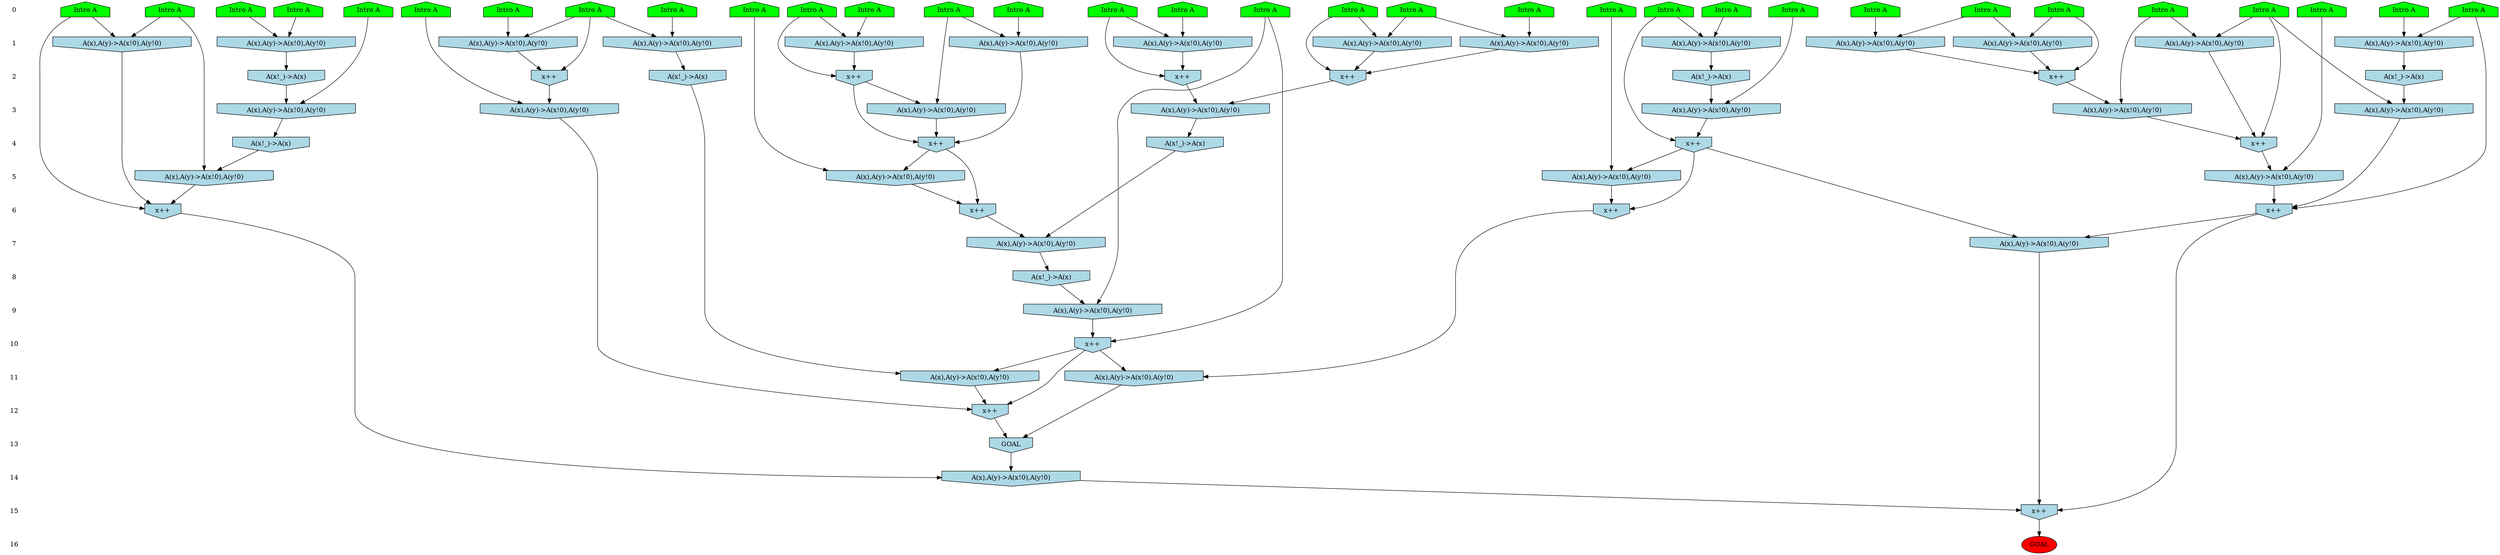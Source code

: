 /* Compression of 1 causal flows obtained in average at 2.461410E+00 t.u */
/* Compressed causal flows were: [734] */
digraph G{
 ranksep=.5 ; 
{ rank = same ; "0" [shape=plaintext] ; node_1 [label ="Intro A", shape=house, style=filled, fillcolor=green] ;
node_2 [label ="Intro A", shape=house, style=filled, fillcolor=green] ;
node_3 [label ="Intro A", shape=house, style=filled, fillcolor=green] ;
node_4 [label ="Intro A", shape=house, style=filled, fillcolor=green] ;
node_5 [label ="Intro A", shape=house, style=filled, fillcolor=green] ;
node_6 [label ="Intro A", shape=house, style=filled, fillcolor=green] ;
node_7 [label ="Intro A", shape=house, style=filled, fillcolor=green] ;
node_8 [label ="Intro A", shape=house, style=filled, fillcolor=green] ;
node_9 [label ="Intro A", shape=house, style=filled, fillcolor=green] ;
node_10 [label ="Intro A", shape=house, style=filled, fillcolor=green] ;
node_11 [label ="Intro A", shape=house, style=filled, fillcolor=green] ;
node_12 [label ="Intro A", shape=house, style=filled, fillcolor=green] ;
node_13 [label ="Intro A", shape=house, style=filled, fillcolor=green] ;
node_14 [label ="Intro A", shape=house, style=filled, fillcolor=green] ;
node_15 [label ="Intro A", shape=house, style=filled, fillcolor=green] ;
node_16 [label ="Intro A", shape=house, style=filled, fillcolor=green] ;
node_17 [label ="Intro A", shape=house, style=filled, fillcolor=green] ;
node_18 [label ="Intro A", shape=house, style=filled, fillcolor=green] ;
node_19 [label ="Intro A", shape=house, style=filled, fillcolor=green] ;
node_20 [label ="Intro A", shape=house, style=filled, fillcolor=green] ;
node_21 [label ="Intro A", shape=house, style=filled, fillcolor=green] ;
node_22 [label ="Intro A", shape=house, style=filled, fillcolor=green] ;
node_23 [label ="Intro A", shape=house, style=filled, fillcolor=green] ;
node_24 [label ="Intro A", shape=house, style=filled, fillcolor=green] ;
node_25 [label ="Intro A", shape=house, style=filled, fillcolor=green] ;
node_26 [label ="Intro A", shape=house, style=filled, fillcolor=green] ;
node_27 [label ="Intro A", shape=house, style=filled, fillcolor=green] ;
node_28 [label ="Intro A", shape=house, style=filled, fillcolor=green] ;
node_29 [label ="Intro A", shape=house, style=filled, fillcolor=green] ;
node_30 [label ="Intro A", shape=house, style=filled, fillcolor=green] ;
node_31 [label ="Intro A", shape=house, style=filled, fillcolor=green] ;
node_32 [label ="Intro A", shape=house, style=filled, fillcolor=green] ;
}
{ rank = same ; "1" [shape=plaintext] ; node_33 [label="A(x),A(y)->A(x!0),A(y!0)", shape=invhouse, style=filled, fillcolor = lightblue] ;
node_34 [label="A(x),A(y)->A(x!0),A(y!0)", shape=invhouse, style=filled, fillcolor = lightblue] ;
node_35 [label="A(x),A(y)->A(x!0),A(y!0)", shape=invhouse, style=filled, fillcolor = lightblue] ;
node_36 [label="A(x),A(y)->A(x!0),A(y!0)", shape=invhouse, style=filled, fillcolor = lightblue] ;
node_37 [label="A(x),A(y)->A(x!0),A(y!0)", shape=invhouse, style=filled, fillcolor = lightblue] ;
node_38 [label="A(x),A(y)->A(x!0),A(y!0)", shape=invhouse, style=filled, fillcolor = lightblue] ;
node_39 [label="A(x),A(y)->A(x!0),A(y!0)", shape=invhouse, style=filled, fillcolor = lightblue] ;
node_41 [label="A(x),A(y)->A(x!0),A(y!0)", shape=invhouse, style=filled, fillcolor = lightblue] ;
node_43 [label="A(x),A(y)->A(x!0),A(y!0)", shape=invhouse, style=filled, fillcolor = lightblue] ;
node_45 [label="A(x),A(y)->A(x!0),A(y!0)", shape=invhouse, style=filled, fillcolor = lightblue] ;
node_49 [label="A(x),A(y)->A(x!0),A(y!0)", shape=invhouse, style=filled, fillcolor = lightblue] ;
node_53 [label="A(x),A(y)->A(x!0),A(y!0)", shape=invhouse, style=filled, fillcolor = lightblue] ;
node_59 [label="A(x),A(y)->A(x!0),A(y!0)", shape=invhouse, style=filled, fillcolor = lightblue] ;
node_68 [label="A(x),A(y)->A(x!0),A(y!0)", shape=invhouse, style=filled, fillcolor = lightblue] ;
}
{ rank = same ; "2" [shape=plaintext] ; node_40 [label="x++", shape=invhouse, style=filled, fillcolor = lightblue] ;
node_42 [label="x++", shape=invhouse, style=filled, fillcolor = lightblue] ;
node_44 [label="A(x!_)->A(x)", shape=invhouse, style=filled, fillcolor = lightblue] ;
node_46 [label="x++", shape=invhouse, style=filled, fillcolor = lightblue] ;
node_47 [label="A(x!_)->A(x)", shape=invhouse, style=filled, fillcolor = lightblue] ;
node_48 [label="A(x!_)->A(x)", shape=invhouse, style=filled, fillcolor = lightblue] ;
node_52 [label="x++", shape=invhouse, style=filled, fillcolor = lightblue] ;
node_60 [label="x++", shape=invhouse, style=filled, fillcolor = lightblue] ;
node_72 [label="A(x!_)->A(x)", shape=invhouse, style=filled, fillcolor = lightblue] ;
}
{ rank = same ; "3" [shape=plaintext] ; node_50 [label="A(x),A(y)->A(x!0),A(y!0)", shape=invhouse, style=filled, fillcolor = lightblue] ;
node_51 [label="A(x),A(y)->A(x!0),A(y!0)", shape=invhouse, style=filled, fillcolor = lightblue] ;
node_55 [label="A(x),A(y)->A(x!0),A(y!0)", shape=invhouse, style=filled, fillcolor = lightblue] ;
node_61 [label="A(x),A(y)->A(x!0),A(y!0)", shape=invhouse, style=filled, fillcolor = lightblue] ;
node_62 [label="A(x),A(y)->A(x!0),A(y!0)", shape=invhouse, style=filled, fillcolor = lightblue] ;
node_66 [label="A(x),A(y)->A(x!0),A(y!0)", shape=invhouse, style=filled, fillcolor = lightblue] ;
node_67 [label="A(x),A(y)->A(x!0),A(y!0)", shape=invhouse, style=filled, fillcolor = lightblue] ;
}
{ rank = same ; "4" [shape=plaintext] ; node_54 [label="x++", shape=invhouse, style=filled, fillcolor = lightblue] ;
node_57 [label="x++", shape=invhouse, style=filled, fillcolor = lightblue] ;
node_64 [label="A(x!_)->A(x)", shape=invhouse, style=filled, fillcolor = lightblue] ;
node_70 [label="x++", shape=invhouse, style=filled, fillcolor = lightblue] ;
node_71 [label="A(x!_)->A(x)", shape=invhouse, style=filled, fillcolor = lightblue] ;
}
{ rank = same ; "5" [shape=plaintext] ; node_56 [label="A(x),A(y)->A(x!0),A(y!0)", shape=invhouse, style=filled, fillcolor = lightblue] ;
node_63 [label="A(x),A(y)->A(x!0),A(y!0)", shape=invhouse, style=filled, fillcolor = lightblue] ;
node_74 [label="A(x),A(y)->A(x!0),A(y!0)", shape=invhouse, style=filled, fillcolor = lightblue] ;
node_80 [label="A(x),A(y)->A(x!0),A(y!0)", shape=invhouse, style=filled, fillcolor = lightblue] ;
}
{ rank = same ; "6" [shape=plaintext] ; node_58 [label="x++", shape=invhouse, style=filled, fillcolor = lightblue] ;
node_75 [label="x++", shape=invhouse, style=filled, fillcolor = lightblue] ;
node_79 [label="x++", shape=invhouse, style=filled, fillcolor = lightblue] ;
node_81 [label="x++", shape=invhouse, style=filled, fillcolor = lightblue] ;
}
{ rank = same ; "7" [shape=plaintext] ; node_65 [label="A(x),A(y)->A(x!0),A(y!0)", shape=invhouse, style=filled, fillcolor = lightblue] ;
node_84 [label="A(x),A(y)->A(x!0),A(y!0)", shape=invhouse, style=filled, fillcolor = lightblue] ;
}
{ rank = same ; "8" [shape=plaintext] ; node_69 [label="A(x!_)->A(x)", shape=invhouse, style=filled, fillcolor = lightblue] ;
}
{ rank = same ; "9" [shape=plaintext] ; node_73 [label="A(x),A(y)->A(x!0),A(y!0)", shape=invhouse, style=filled, fillcolor = lightblue] ;
}
{ rank = same ; "10" [shape=plaintext] ; node_76 [label="x++", shape=invhouse, style=filled, fillcolor = lightblue] ;
}
{ rank = same ; "11" [shape=plaintext] ; node_77 [label="A(x),A(y)->A(x!0),A(y!0)", shape=invhouse, style=filled, fillcolor = lightblue] ;
node_78 [label="A(x),A(y)->A(x!0),A(y!0)", shape=invhouse, style=filled, fillcolor = lightblue] ;
}
{ rank = same ; "12" [shape=plaintext] ; node_82 [label="x++", shape=invhouse, style=filled, fillcolor = lightblue] ;
}
{ rank = same ; "13" [shape=plaintext] ; node_83 [label="GOAL", shape=invhouse, style=filled, fillcolor = lightblue] ;
}
{ rank = same ; "14" [shape=plaintext] ; node_85 [label="A(x),A(y)->A(x!0),A(y!0)", shape=invhouse, style=filled, fillcolor = lightblue] ;
}
{ rank = same ; "15" [shape=plaintext] ; node_86 [label="x++", shape=invhouse, style=filled, fillcolor = lightblue] ;
}
{ rank = same ; "16" [shape=plaintext] ; node_87 [label ="GOAL", style=filled, fillcolor=red] ;
}
"0" -> "1" [style="invis"]; 
"1" -> "2" [style="invis"]; 
"2" -> "3" [style="invis"]; 
"3" -> "4" [style="invis"]; 
"4" -> "5" [style="invis"]; 
"5" -> "6" [style="invis"]; 
"6" -> "7" [style="invis"]; 
"7" -> "8" [style="invis"]; 
"8" -> "9" [style="invis"]; 
"9" -> "10" [style="invis"]; 
"10" -> "11" [style="invis"]; 
"11" -> "12" [style="invis"]; 
"12" -> "13" [style="invis"]; 
"13" -> "14" [style="invis"]; 
"14" -> "15" [style="invis"]; 
"15" -> "16" [style="invis"]; 
node_28 -> node_33
node_30 -> node_33
node_17 -> node_34
node_21 -> node_34
node_7 -> node_35
node_31 -> node_35
node_9 -> node_36
node_23 -> node_36
node_2 -> node_37
node_4 -> node_37
node_20 -> node_38
node_26 -> node_38
node_10 -> node_39
node_25 -> node_39
node_31 -> node_40
node_35 -> node_40
node_6 -> node_41
node_29 -> node_41
node_10 -> node_42
node_39 -> node_42
node_22 -> node_43
node_29 -> node_43
node_34 -> node_44
node_8 -> node_45
node_24 -> node_45
node_6 -> node_46
node_41 -> node_46
node_43 -> node_46
node_37 -> node_47
node_33 -> node_48
node_3 -> node_49
node_9 -> node_49
node_24 -> node_50
node_42 -> node_50
node_40 -> node_51
node_46 -> node_51
node_3 -> node_52
node_36 -> node_52
node_49 -> node_52
node_11 -> node_53
node_15 -> node_53
node_42 -> node_54
node_45 -> node_54
node_50 -> node_54
node_26 -> node_55
node_52 -> node_55
node_16 -> node_56
node_54 -> node_56
node_20 -> node_57
node_38 -> node_57
node_55 -> node_57
node_54 -> node_58
node_56 -> node_58
node_15 -> node_59
node_18 -> node_59
node_15 -> node_60
node_53 -> node_60
node_1 -> node_61
node_47 -> node_61
node_20 -> node_62
node_48 -> node_62
node_14 -> node_63
node_57 -> node_63
node_51 -> node_64
node_58 -> node_65
node_64 -> node_65
node_27 -> node_66
node_44 -> node_66
node_13 -> node_67
node_60 -> node_67
node_12 -> node_68
node_19 -> node_68
node_65 -> node_69
node_4 -> node_70
node_61 -> node_70
node_66 -> node_71
node_59 -> node_72
node_5 -> node_73
node_69 -> node_73
node_32 -> node_74
node_70 -> node_74
node_70 -> node_75
node_74 -> node_75
node_5 -> node_76
node_73 -> node_76
node_75 -> node_77
node_76 -> node_77
node_72 -> node_78
node_76 -> node_78
node_30 -> node_79
node_62 -> node_79
node_63 -> node_79
node_12 -> node_80
node_71 -> node_80
node_19 -> node_81
node_68 -> node_81
node_80 -> node_81
node_67 -> node_82
node_76 -> node_82
node_78 -> node_82
node_77 -> node_83
node_82 -> node_83
node_70 -> node_84
node_79 -> node_84
node_81 -> node_85
node_83 -> node_85
node_79 -> node_86
node_84 -> node_86
node_85 -> node_86
node_86 -> node_87
}
/*
 Dot generation time: 0.000325
*/
